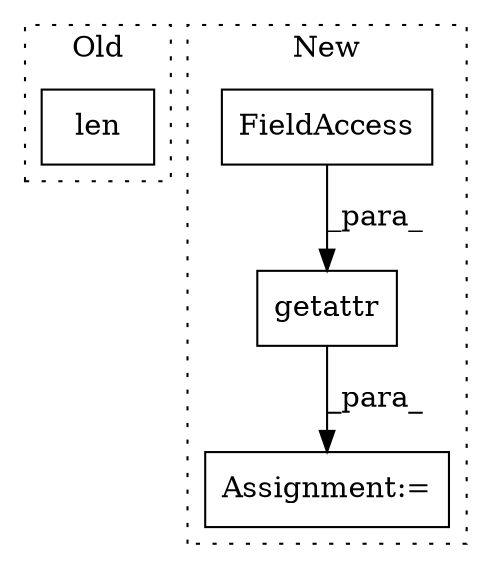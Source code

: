 digraph G {
subgraph cluster0 {
1 [label="len" a="32" s="15085,15096" l="4,1" shape="box"];
label = "Old";
style="dotted";
}
subgraph cluster1 {
2 [label="getattr" a="32" s="14985,15018" l="8,1" shape="box"];
3 [label="Assignment:=" a="7" s="14984" l="1" shape="box"];
4 [label="FieldAccess" a="22" s="14993" l="8" shape="box"];
label = "New";
style="dotted";
}
2 -> 3 [label="_para_"];
4 -> 2 [label="_para_"];
}